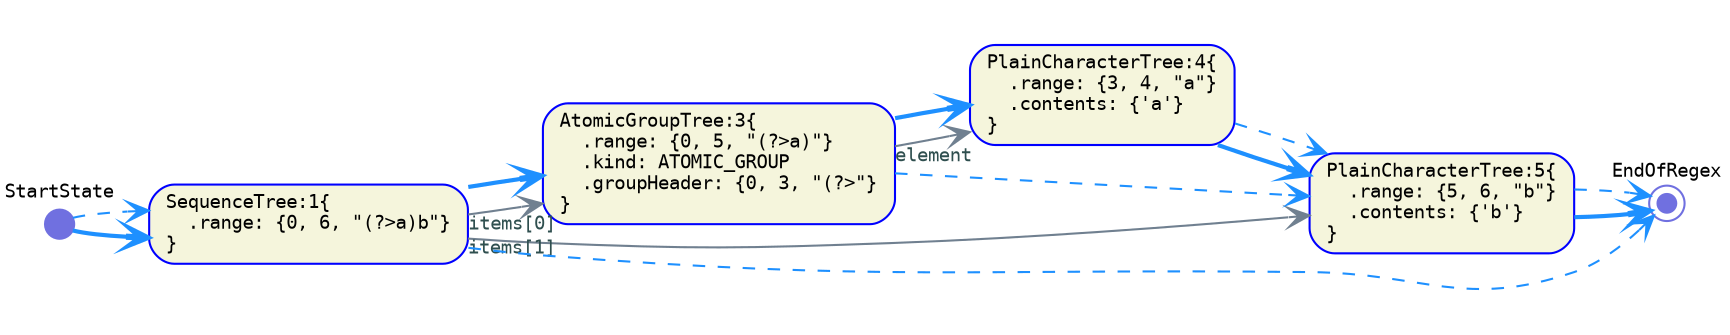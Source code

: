 digraph G {
  rankdir=LR;
  graph [fontname="Monospace", fontsize="11", pad="0.3"]

  // tree-and-state nodes
  node [fontname="Monospace", fontsize= "9", shape="box", style="rounded,filled", color="Blue", fillcolor="Beige", fixedsize="false", width="0.75"]
  1[ label="SequenceTree:1\{\l  .range: \{0, 6, \"(?>a)b\"\}\l\}\l" ]
  3[ label="AtomicGroupTree:3\{\l  .range: \{0, 5, \"(?>a)\"\}\l  .kind: ATOMIC_GROUP\l  .groupHeader: \{0, 3, \"(?>\"\}\l\}\l" ]
  4[ label="PlainCharacterTree:4\{\l  .range: \{3, 4, \"a\"\}\l  .contents: \{'a'\}\l\}\l" ]
  5[ label="PlainCharacterTree:5\{\l  .range: \{5, 6, \"b\"\}\l  .contents: \{'b'\}\l\}\l" ]

  // end nodes
  node [fontname="Monospace", fontsize= "9", shape="doublecircle", style="rounded,filled", color="#7070E0", fillcolor="#7070E0", fixedsize="true", width="0.12"]
  EndOfRegex[ label="EndOfRegex\l\l\l\l" ]

  // start nodes
  node [fontname="Monospace", fontsize= "9", shape="circle", style="rounded,filled", color="#7070E0", fillcolor="#7070E0", fixedsize="true", width="0.20"]
  StartState[ label="StartState\l\l\l\l" ]

  // default edges
  edge [fontname="Monospace", fontsize="9", style="solid", color="SlateGray", fontcolor="DarkSlateGray", arrowhead="vee", arrowtail="none", dir="both"]
  3 -> 4 [ label="",  taillabel="element" ]
  1 -> 3 [ label="",  taillabel="items[0]" ]
  1 -> 5 [ label="",  taillabel="items[1]" ]

  // successor edges
  edge [fontname="Monospace", fontsize="9", style="bold", color="DodgerBlue", fontcolor="MediumBlue", arrowhead="vee", arrowtail="none", dir="both"]
  1 -> 3 [ label="",  taillabel="" ]
  3 -> 4 [ label="",  taillabel="" ]
  4 -> 5 [ label="",  taillabel="" ]
  5 -> EndOfRegex [ label="",  taillabel="" ]
  StartState -> 1 [ label="",  taillabel="" ]

  // continuation edges
  edge [fontname="Monospace", fontsize="9", style="dashed", color="DodgerBlue", fontcolor="MediumBlue", arrowhead="vee", arrowtail="none", dir="both"]
  1 -> EndOfRegex [ label="",  taillabel="" ]
  3 -> 5 [ label="",  taillabel="" ]
  4 -> 5 [ label="",  taillabel="" ]
  5 -> EndOfRegex [ label="",  taillabel="" ]
  StartState -> 1 [ label="",  taillabel="" ]
}
